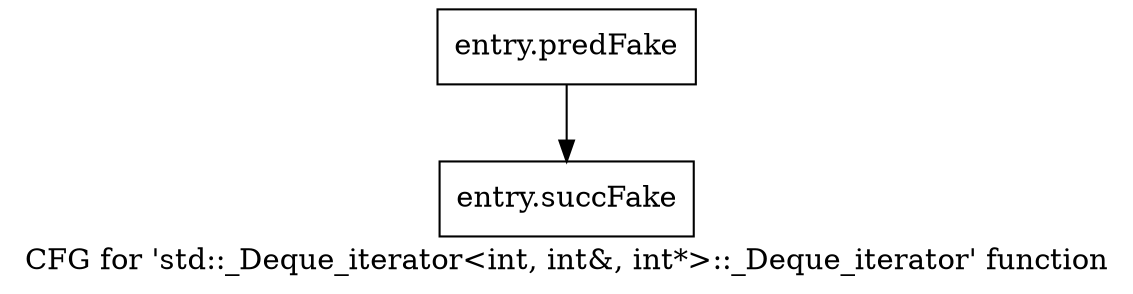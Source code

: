 digraph "CFG for 'std::_Deque_iterator\<int, int&, int*\>::_Deque_iterator' function" {
	label="CFG for 'std::_Deque_iterator\<int, int&, int*\>::_Deque_iterator' function";

	Node0x49a8090 [shape=record,filename="",linenumber="",label="{entry.predFake}"];
	Node0x49a8090 -> Node0x494f6c0[ callList="" memoryops="" filename="/proj/xbuilds/2019.2_0801_1/installs/lin64/Vivado/HEAD/tps/lnx64/gcc-6.2.0/lib/gcc/x86_64-pc-linux-gnu/6.2.0/../../../../include/c++/6.2.0/bits/stl_deque.h"];
	Node0x494f6c0 [shape=record,filename="/proj/xbuilds/2019.2_0801_1/installs/lin64/Vivado/HEAD/tps/lnx64/gcc-6.2.0/lib/gcc/x86_64-pc-linux-gnu/6.2.0/../../../../include/c++/6.2.0/bits/stl_deque.h",linenumber="151",label="{entry.succFake}"];
}
